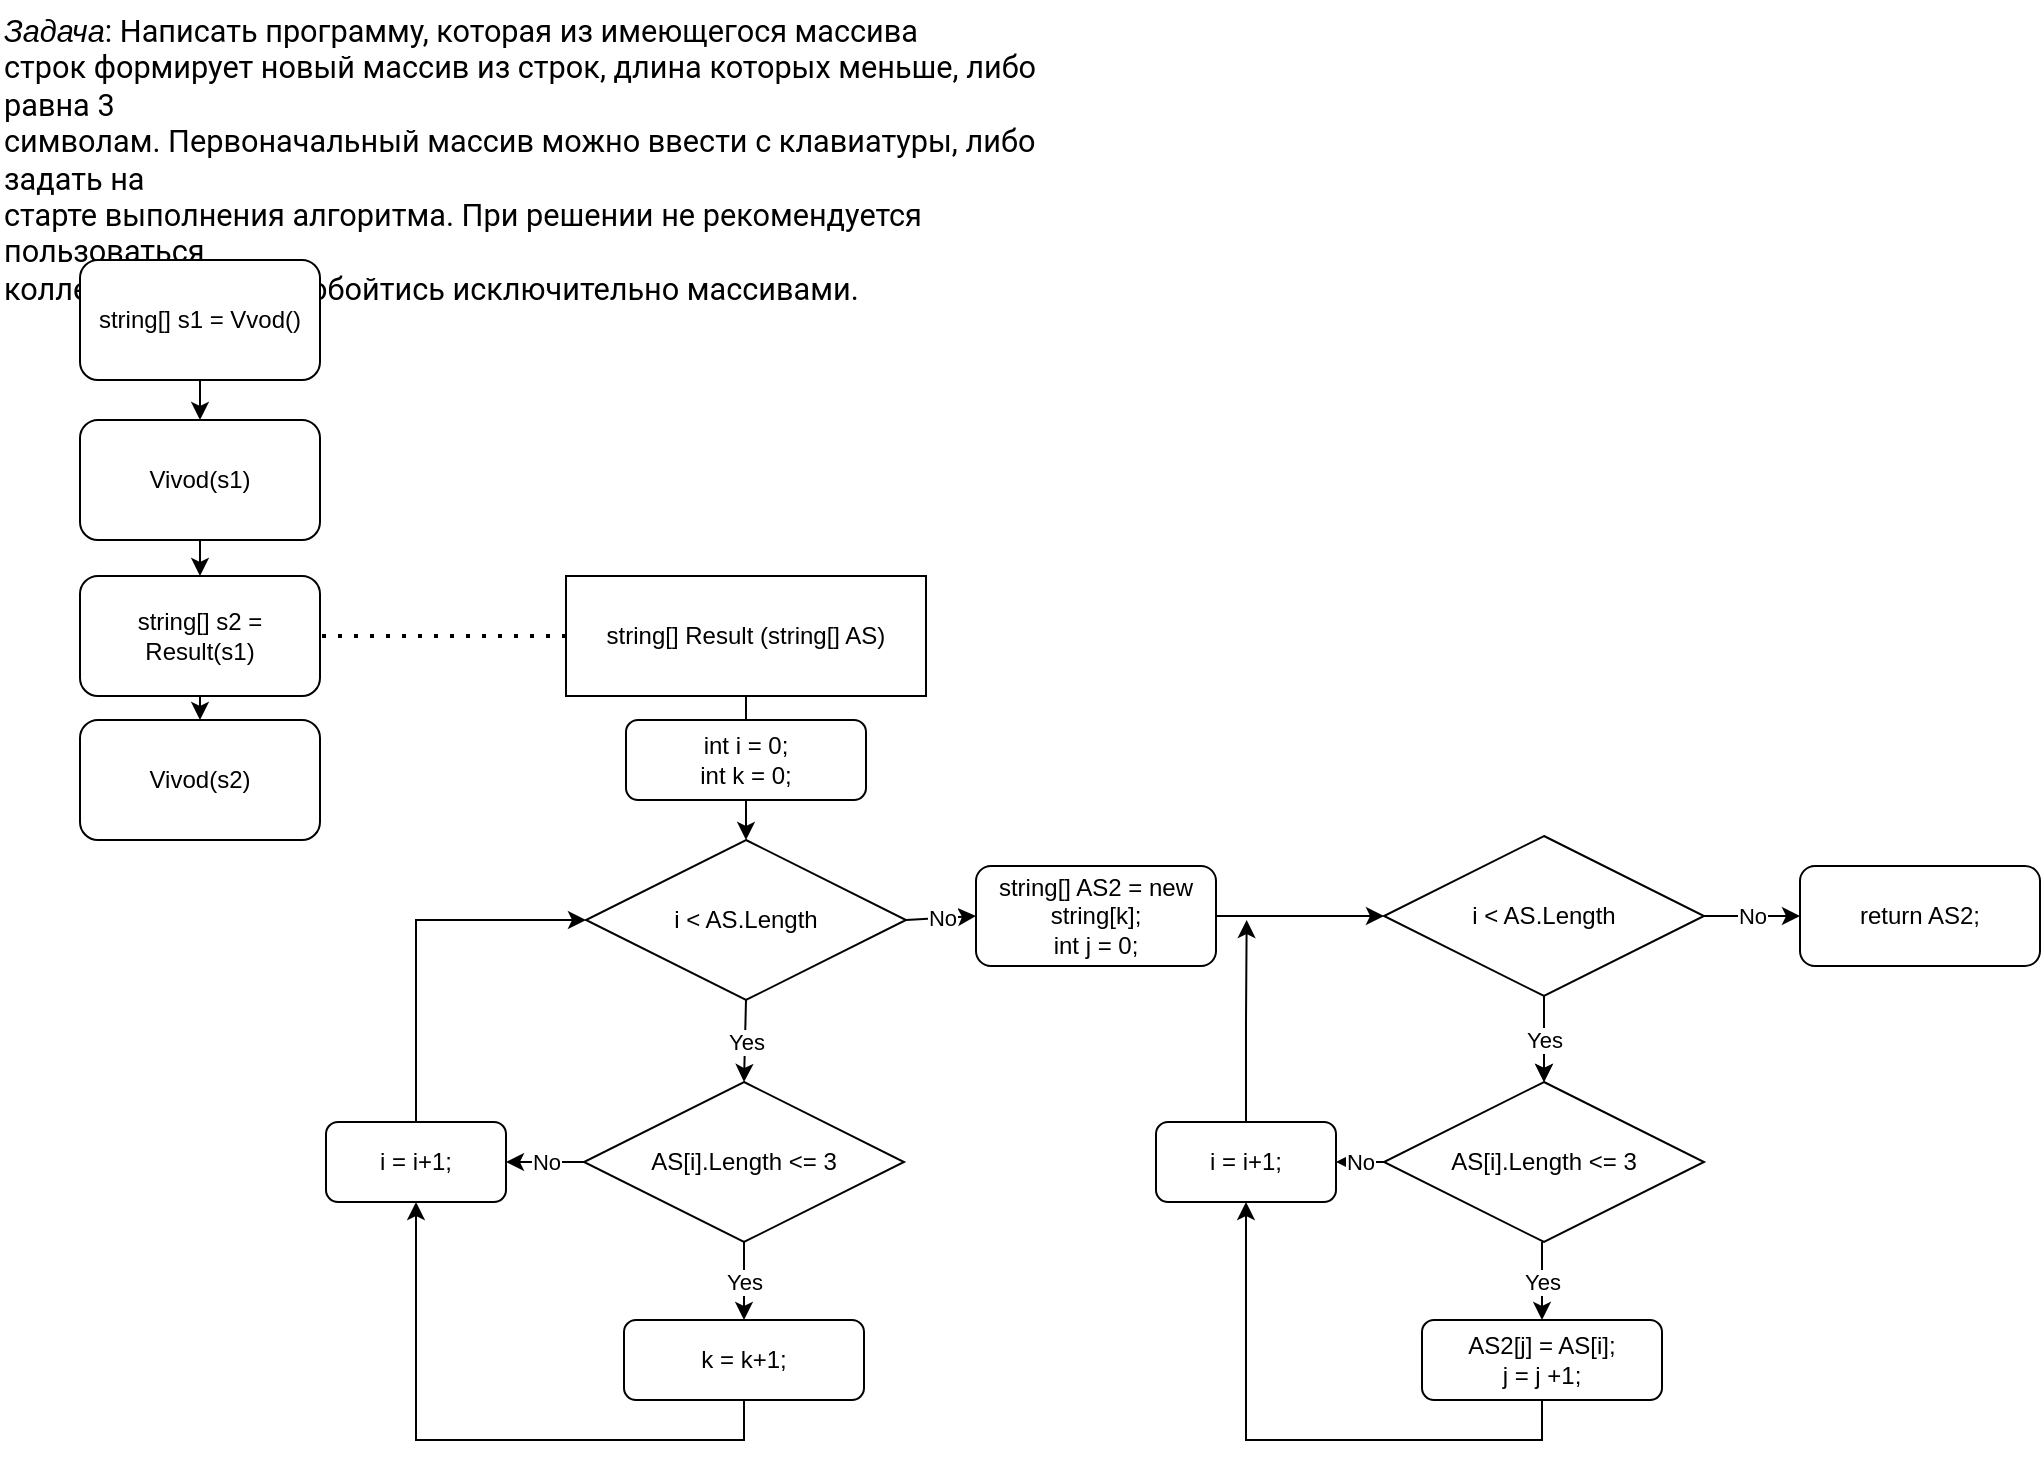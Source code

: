 <mxfile version="20.8.16" type="device"><diagram name="Страница 1" id="X77CmSWlvh-XazOfTPdy"><mxGraphModel dx="1040" dy="661" grid="1" gridSize="10" guides="1" tooltips="1" connect="1" arrows="1" fold="1" page="1" pageScale="1" pageWidth="1169" pageHeight="827" math="0" shadow="0"><root><mxCell id="0"/><mxCell id="1" parent="0"/><mxCell id="KC18XUQJrDzWTXN5N2Vj-1" value="&lt;em&gt;&lt;span style=&quot;font-size:11.5pt;line-height:107%;&#10;font-family:Roboto;mso-fareast-font-family:Calibri;mso-fareast-theme-font:minor-latin;&#10;mso-bidi-font-family:&amp;quot;Times New Roman&amp;quot;;mso-bidi-theme-font:minor-bidi;&#10;color:#2C2D30;background:white;mso-ansi-language:RU;mso-fareast-language:EN-US;&#10;mso-bidi-language:AR-SA&quot;&gt;Задача&lt;/span&gt;&lt;/em&gt;&lt;span style=&quot;font-size:11.5pt;&#10;line-height:107%;font-family:Roboto;mso-fareast-font-family:Calibri;mso-fareast-theme-font:&#10;minor-latin;mso-bidi-font-family:&amp;quot;Times New Roman&amp;quot;;mso-bidi-theme-font:minor-bidi;&#10;color:#2C2D30;background:white;mso-ansi-language:RU;mso-fareast-language:EN-US;&#10;mso-bidi-language:AR-SA&quot;&gt;: Написать программу, которая из имеющегося массива&#10;строк формирует новый массив из строк, длина которых меньше, либо равна 3&#10;символам. Первоначальный массив можно ввести с клавиатуры, либо задать на&#10;старте выполнения алгоритма. При решении не рекомендуется пользоваться&#10;коллекциями, лучше обойтись исключительно массивами.&lt;/span&gt;&lt;span style=&quot;font-size:11.5pt;line-height:107%;font-family:Roboto;mso-fareast-font-family:&#10;Calibri;mso-fareast-theme-font:minor-latin;mso-bidi-font-family:&amp;quot;Times New Roman&amp;quot;;&#10;mso-bidi-theme-font:minor-bidi;color:#2C2D30;mso-ansi-language:RU;mso-fareast-language:&#10;EN-US;mso-bidi-language:AR-SA&quot;&gt;&lt;br style=&quot;mso-special-character:line-break&quot;&gt;&#10;&lt;br style=&quot;mso-special-character:line-break&quot;&gt;&#10;&lt;/span&gt;" style="text;whiteSpace=wrap;html=1;" vertex="1" parent="1"><mxGeometry x="10" y="40" width="560" height="110" as="geometry"/></mxCell><mxCell id="KC18XUQJrDzWTXN5N2Vj-2" value="string[] s1 = Vvod()" style="rounded=1;whiteSpace=wrap;html=1;" vertex="1" parent="1"><mxGeometry x="50" y="170" width="120" height="60" as="geometry"/></mxCell><mxCell id="KC18XUQJrDzWTXN5N2Vj-7" style="edgeStyle=orthogonalEdgeStyle;rounded=0;orthogonalLoop=1;jettySize=auto;html=1;exitX=0.5;exitY=1;exitDx=0;exitDy=0;entryX=0.5;entryY=0;entryDx=0;entryDy=0;" edge="1" parent="1" source="KC18XUQJrDzWTXN5N2Vj-3" target="KC18XUQJrDzWTXN5N2Vj-5"><mxGeometry relative="1" as="geometry"/></mxCell><mxCell id="KC18XUQJrDzWTXN5N2Vj-3" value="Vivod(s1)" style="rounded=1;whiteSpace=wrap;html=1;" vertex="1" parent="1"><mxGeometry x="50" y="250" width="120" height="60" as="geometry"/></mxCell><mxCell id="KC18XUQJrDzWTXN5N2Vj-4" value="Vivod(s2)" style="rounded=1;whiteSpace=wrap;html=1;" vertex="1" parent="1"><mxGeometry x="50" y="400" width="120" height="60" as="geometry"/></mxCell><mxCell id="KC18XUQJrDzWTXN5N2Vj-8" style="edgeStyle=orthogonalEdgeStyle;rounded=0;orthogonalLoop=1;jettySize=auto;html=1;exitX=0.5;exitY=1;exitDx=0;exitDy=0;entryX=0.5;entryY=0;entryDx=0;entryDy=0;" edge="1" parent="1" source="KC18XUQJrDzWTXN5N2Vj-5" target="KC18XUQJrDzWTXN5N2Vj-4"><mxGeometry relative="1" as="geometry"/></mxCell><mxCell id="KC18XUQJrDzWTXN5N2Vj-5" value="string[] s2 = Result(s1)" style="rounded=1;whiteSpace=wrap;html=1;" vertex="1" parent="1"><mxGeometry x="50" y="328" width="120" height="60" as="geometry"/></mxCell><mxCell id="KC18XUQJrDzWTXN5N2Vj-6" value="" style="endArrow=classic;html=1;rounded=0;exitX=0.5;exitY=1;exitDx=0;exitDy=0;entryX=0.5;entryY=0;entryDx=0;entryDy=0;" edge="1" parent="1" source="KC18XUQJrDzWTXN5N2Vj-2" target="KC18XUQJrDzWTXN5N2Vj-3"><mxGeometry width="50" height="50" relative="1" as="geometry"><mxPoint x="350" y="280" as="sourcePoint"/><mxPoint x="400" y="230" as="targetPoint"/></mxGeometry></mxCell><mxCell id="KC18XUQJrDzWTXN5N2Vj-9" value="" style="endArrow=none;dashed=1;html=1;dashPattern=1 3;strokeWidth=2;rounded=0;entryX=1;entryY=0.5;entryDx=0;entryDy=0;exitX=0;exitY=0.5;exitDx=0;exitDy=0;" edge="1" parent="1" source="KC18XUQJrDzWTXN5N2Vj-10" target="KC18XUQJrDzWTXN5N2Vj-5"><mxGeometry width="50" height="50" relative="1" as="geometry"><mxPoint x="280" y="350" as="sourcePoint"/><mxPoint x="400" y="230" as="targetPoint"/></mxGeometry></mxCell><mxCell id="KC18XUQJrDzWTXN5N2Vj-10" value="string[] Result (string[] AS)" style="rounded=0;whiteSpace=wrap;html=1;" vertex="1" parent="1"><mxGeometry x="293" y="328" width="180" height="60" as="geometry"/></mxCell><mxCell id="KC18XUQJrDzWTXN5N2Vj-11" value="int i = 0;&lt;br&gt;int k = 0;" style="rounded=1;whiteSpace=wrap;html=1;" vertex="1" parent="1"><mxGeometry x="323" y="400" width="120" height="40" as="geometry"/></mxCell><mxCell id="KC18XUQJrDzWTXN5N2Vj-12" value="i &amp;lt; AS.Length" style="rhombus;whiteSpace=wrap;html=1;" vertex="1" parent="1"><mxGeometry x="303" y="460" width="160" height="80" as="geometry"/></mxCell><mxCell id="KC18XUQJrDzWTXN5N2Vj-13" value="AS[i].Length &amp;lt;= 3" style="rhombus;whiteSpace=wrap;html=1;" vertex="1" parent="1"><mxGeometry x="302" y="581" width="160" height="80" as="geometry"/></mxCell><mxCell id="KC18XUQJrDzWTXN5N2Vj-20" value="" style="endArrow=classic;html=1;rounded=0;exitX=0.5;exitY=1;exitDx=0;exitDy=0;entryX=0.5;entryY=0;entryDx=0;entryDy=0;" edge="1" parent="1" source="KC18XUQJrDzWTXN5N2Vj-12" target="KC18XUQJrDzWTXN5N2Vj-13"><mxGeometry relative="1" as="geometry"><mxPoint x="303" y="610" as="sourcePoint"/><mxPoint x="403" y="610" as="targetPoint"/></mxGeometry></mxCell><mxCell id="KC18XUQJrDzWTXN5N2Vj-21" value="Yes" style="edgeLabel;resizable=0;html=1;align=center;verticalAlign=middle;" connectable="0" vertex="1" parent="KC18XUQJrDzWTXN5N2Vj-20"><mxGeometry relative="1" as="geometry"/></mxCell><mxCell id="KC18XUQJrDzWTXN5N2Vj-22" value="" style="endArrow=classic;html=1;rounded=0;exitX=0.5;exitY=1;exitDx=0;exitDy=0;entryX=0.5;entryY=0;entryDx=0;entryDy=0;" edge="1" parent="1" source="KC18XUQJrDzWTXN5N2Vj-13" target="KC18XUQJrDzWTXN5N2Vj-25"><mxGeometry relative="1" as="geometry"><mxPoint x="273" y="610" as="sourcePoint"/><mxPoint x="382" y="700" as="targetPoint"/></mxGeometry></mxCell><mxCell id="KC18XUQJrDzWTXN5N2Vj-23" value="Yes" style="edgeLabel;resizable=0;html=1;align=center;verticalAlign=middle;" connectable="0" vertex="1" parent="KC18XUQJrDzWTXN5N2Vj-22"><mxGeometry relative="1" as="geometry"/></mxCell><mxCell id="KC18XUQJrDzWTXN5N2Vj-48" style="edgeStyle=orthogonalEdgeStyle;rounded=0;orthogonalLoop=1;jettySize=auto;html=1;exitX=0.5;exitY=1;exitDx=0;exitDy=0;" edge="1" parent="1" source="KC18XUQJrDzWTXN5N2Vj-25" target="KC18XUQJrDzWTXN5N2Vj-26"><mxGeometry relative="1" as="geometry"/></mxCell><mxCell id="KC18XUQJrDzWTXN5N2Vj-25" value="k = k+1;" style="rounded=1;whiteSpace=wrap;html=1;" vertex="1" parent="1"><mxGeometry x="322" y="700" width="120" height="40" as="geometry"/></mxCell><mxCell id="KC18XUQJrDzWTXN5N2Vj-26" value="i = i+1;" style="rounded=1;whiteSpace=wrap;html=1;" vertex="1" parent="1"><mxGeometry x="173" y="601" width="90" height="40" as="geometry"/></mxCell><mxCell id="KC18XUQJrDzWTXN5N2Vj-29" value="" style="endArrow=classic;html=1;rounded=0;entryX=1;entryY=0.5;entryDx=0;entryDy=0;exitX=0;exitY=0.5;exitDx=0;exitDy=0;" edge="1" parent="1" source="KC18XUQJrDzWTXN5N2Vj-13" target="KC18XUQJrDzWTXN5N2Vj-26"><mxGeometry relative="1" as="geometry"><mxPoint x="303" y="620" as="sourcePoint"/><mxPoint x="403" y="620" as="targetPoint"/></mxGeometry></mxCell><mxCell id="KC18XUQJrDzWTXN5N2Vj-30" value="No" style="edgeLabel;resizable=0;html=1;align=center;verticalAlign=middle;" connectable="0" vertex="1" parent="KC18XUQJrDzWTXN5N2Vj-29"><mxGeometry relative="1" as="geometry"/></mxCell><mxCell id="KC18XUQJrDzWTXN5N2Vj-31" value="" style="endArrow=classic;html=1;rounded=0;entryX=0;entryY=0.5;entryDx=0;entryDy=0;exitX=0.5;exitY=0;exitDx=0;exitDy=0;" edge="1" parent="1" source="KC18XUQJrDzWTXN5N2Vj-26" target="KC18XUQJrDzWTXN5N2Vj-12"><mxGeometry relative="1" as="geometry"><mxPoint x="303" y="620" as="sourcePoint"/><mxPoint x="403" y="620" as="targetPoint"/><Array as="points"><mxPoint x="218" y="500"/></Array></mxGeometry></mxCell><mxCell id="KC18XUQJrDzWTXN5N2Vj-34" value="" style="endArrow=classic;html=1;rounded=0;exitX=1;exitY=0.5;exitDx=0;exitDy=0;entryX=0;entryY=0.5;entryDx=0;entryDy=0;" edge="1" parent="1" source="KC18XUQJrDzWTXN5N2Vj-12" target="KC18XUQJrDzWTXN5N2Vj-36"><mxGeometry relative="1" as="geometry"><mxPoint x="303" y="620" as="sourcePoint"/><mxPoint x="523" y="500" as="targetPoint"/></mxGeometry></mxCell><mxCell id="KC18XUQJrDzWTXN5N2Vj-35" value="No" style="edgeLabel;resizable=0;html=1;align=center;verticalAlign=middle;" connectable="0" vertex="1" parent="KC18XUQJrDzWTXN5N2Vj-34"><mxGeometry relative="1" as="geometry"/></mxCell><mxCell id="KC18XUQJrDzWTXN5N2Vj-38" style="edgeStyle=orthogonalEdgeStyle;rounded=0;orthogonalLoop=1;jettySize=auto;html=1;exitX=1;exitY=0.5;exitDx=0;exitDy=0;entryX=0;entryY=0.5;entryDx=0;entryDy=0;" edge="1" parent="1" source="KC18XUQJrDzWTXN5N2Vj-36" target="KC18XUQJrDzWTXN5N2Vj-37"><mxGeometry relative="1" as="geometry"><mxPoint x="626" y="498" as="sourcePoint"/></mxGeometry></mxCell><mxCell id="KC18XUQJrDzWTXN5N2Vj-36" value="string[] AS2 = new string[k];&lt;br&gt;int j = 0;" style="rounded=1;whiteSpace=wrap;html=1;" vertex="1" parent="1"><mxGeometry x="498" y="473" width="120" height="50" as="geometry"/></mxCell><mxCell id="KC18XUQJrDzWTXN5N2Vj-42" value="" style="edgeStyle=orthogonalEdgeStyle;rounded=0;orthogonalLoop=1;jettySize=auto;html=1;" edge="1" parent="1" source="KC18XUQJrDzWTXN5N2Vj-37" target="KC18XUQJrDzWTXN5N2Vj-39"><mxGeometry relative="1" as="geometry"/></mxCell><mxCell id="KC18XUQJrDzWTXN5N2Vj-37" value="i &amp;lt; AS.Length" style="rhombus;whiteSpace=wrap;html=1;" vertex="1" parent="1"><mxGeometry x="702" y="458" width="160" height="80" as="geometry"/></mxCell><mxCell id="KC18XUQJrDzWTXN5N2Vj-39" value="AS[i].Length &amp;lt;= 3" style="rhombus;whiteSpace=wrap;html=1;" vertex="1" parent="1"><mxGeometry x="702" y="581" width="160" height="80" as="geometry"/></mxCell><mxCell id="KC18XUQJrDzWTXN5N2Vj-40" value="" style="endArrow=classic;html=1;rounded=0;entryX=0.5;entryY=0;entryDx=0;entryDy=0;exitX=0.5;exitY=1;exitDx=0;exitDy=0;" edge="1" parent="1" target="KC18XUQJrDzWTXN5N2Vj-39" source="KC18XUQJrDzWTXN5N2Vj-37"><mxGeometry relative="1" as="geometry"><mxPoint x="782" y="540" as="sourcePoint"/><mxPoint x="803" y="610" as="targetPoint"/></mxGeometry></mxCell><mxCell id="KC18XUQJrDzWTXN5N2Vj-41" value="Yes" style="edgeLabel;resizable=0;html=1;align=center;verticalAlign=middle;" connectable="0" vertex="1" parent="KC18XUQJrDzWTXN5N2Vj-40"><mxGeometry relative="1" as="geometry"/></mxCell><mxCell id="KC18XUQJrDzWTXN5N2Vj-43" value="" style="endArrow=classic;html=1;rounded=0;exitX=0.5;exitY=1;exitDx=0;exitDy=0;entryX=0.5;entryY=0;entryDx=0;entryDy=0;" edge="1" parent="1" target="KC18XUQJrDzWTXN5N2Vj-45"><mxGeometry relative="1" as="geometry"><mxPoint x="781" y="661" as="sourcePoint"/><mxPoint x="781" y="700" as="targetPoint"/></mxGeometry></mxCell><mxCell id="KC18XUQJrDzWTXN5N2Vj-44" value="Yes" style="edgeLabel;resizable=0;html=1;align=center;verticalAlign=middle;" connectable="0" vertex="1" parent="KC18XUQJrDzWTXN5N2Vj-43"><mxGeometry relative="1" as="geometry"/></mxCell><mxCell id="KC18XUQJrDzWTXN5N2Vj-50" style="edgeStyle=orthogonalEdgeStyle;rounded=0;orthogonalLoop=1;jettySize=auto;html=1;exitX=0.5;exitY=1;exitDx=0;exitDy=0;entryX=0.5;entryY=1;entryDx=0;entryDy=0;" edge="1" parent="1" source="KC18XUQJrDzWTXN5N2Vj-45" target="KC18XUQJrDzWTXN5N2Vj-49"><mxGeometry relative="1" as="geometry"/></mxCell><mxCell id="KC18XUQJrDzWTXN5N2Vj-45" value="AS2[j] = AS[i];&lt;br&gt;j = j +1;" style="rounded=1;whiteSpace=wrap;html=1;" vertex="1" parent="1"><mxGeometry x="721" y="700" width="120" height="40" as="geometry"/></mxCell><mxCell id="KC18XUQJrDzWTXN5N2Vj-55" style="edgeStyle=orthogonalEdgeStyle;rounded=0;orthogonalLoop=1;jettySize=auto;html=1;exitX=0.5;exitY=0;exitDx=0;exitDy=0;" edge="1" parent="1" source="KC18XUQJrDzWTXN5N2Vj-49"><mxGeometry relative="1" as="geometry"><mxPoint x="633.333" y="500" as="targetPoint"/></mxGeometry></mxCell><mxCell id="KC18XUQJrDzWTXN5N2Vj-49" value="i = i+1;" style="rounded=1;whiteSpace=wrap;html=1;" vertex="1" parent="1"><mxGeometry x="588" y="601" width="90" height="40" as="geometry"/></mxCell><mxCell id="KC18XUQJrDzWTXN5N2Vj-51" value="" style="endArrow=classic;html=1;rounded=0;exitX=0;exitY=0.5;exitDx=0;exitDy=0;entryX=1;entryY=0.5;entryDx=0;entryDy=0;" edge="1" parent="1" source="KC18XUQJrDzWTXN5N2Vj-39" target="KC18XUQJrDzWTXN5N2Vj-49"><mxGeometry relative="1" as="geometry"><mxPoint x="381" y="600" as="sourcePoint"/><mxPoint x="481" y="600" as="targetPoint"/></mxGeometry></mxCell><mxCell id="KC18XUQJrDzWTXN5N2Vj-52" value="No" style="edgeLabel;resizable=0;html=1;align=center;verticalAlign=middle;" connectable="0" vertex="1" parent="KC18XUQJrDzWTXN5N2Vj-51"><mxGeometry relative="1" as="geometry"/></mxCell><mxCell id="KC18XUQJrDzWTXN5N2Vj-53" value="" style="endArrow=classic;html=1;rounded=0;exitX=0.5;exitY=1;exitDx=0;exitDy=0;entryX=0.5;entryY=0;entryDx=0;entryDy=0;" edge="1" parent="1" source="KC18XUQJrDzWTXN5N2Vj-11" target="KC18XUQJrDzWTXN5N2Vj-12"><mxGeometry width="50" height="50" relative="1" as="geometry"><mxPoint x="420" y="620" as="sourcePoint"/><mxPoint x="470" y="570" as="targetPoint"/></mxGeometry></mxCell><mxCell id="KC18XUQJrDzWTXN5N2Vj-54" value="" style="endArrow=none;html=1;rounded=0;exitX=0.5;exitY=1;exitDx=0;exitDy=0;entryX=0.5;entryY=0;entryDx=0;entryDy=0;" edge="1" parent="1" source="KC18XUQJrDzWTXN5N2Vj-10" target="KC18XUQJrDzWTXN5N2Vj-11"><mxGeometry width="50" height="50" relative="1" as="geometry"><mxPoint x="420" y="620" as="sourcePoint"/><mxPoint x="470" y="570" as="targetPoint"/></mxGeometry></mxCell><mxCell id="KC18XUQJrDzWTXN5N2Vj-56" value="" style="endArrow=classic;html=1;rounded=0;exitX=1;exitY=0.5;exitDx=0;exitDy=0;" edge="1" parent="1" source="KC18XUQJrDzWTXN5N2Vj-37"><mxGeometry relative="1" as="geometry"><mxPoint x="390" y="600" as="sourcePoint"/><mxPoint x="910" y="498" as="targetPoint"/></mxGeometry></mxCell><mxCell id="KC18XUQJrDzWTXN5N2Vj-57" value="No" style="edgeLabel;resizable=0;html=1;align=center;verticalAlign=middle;" connectable="0" vertex="1" parent="KC18XUQJrDzWTXN5N2Vj-56"><mxGeometry relative="1" as="geometry"/></mxCell><mxCell id="KC18XUQJrDzWTXN5N2Vj-58" value="return AS2;" style="rounded=1;whiteSpace=wrap;html=1;" vertex="1" parent="1"><mxGeometry x="910" y="473" width="120" height="50" as="geometry"/></mxCell></root></mxGraphModel></diagram></mxfile>